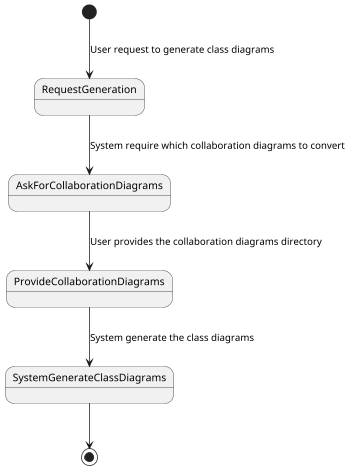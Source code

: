 @startuml
scale 350 width
[*] --> RequestGeneration : User request to generate class diagrams

RequestGeneration --> AskForCollaborationDiagrams : System require which collaboration diagrams to convert
AskForCollaborationDiagrams --> ProvideCollaborationDiagrams : User provides the collaboration diagrams directory
ProvideCollaborationDiagrams --> SystemGenerateClassDiagrams : System generate the class diagrams

SystemGenerateClassDiagrams --> [*]


@enduml
